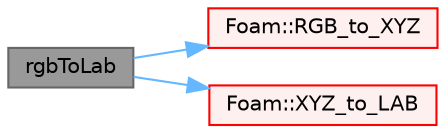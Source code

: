 digraph "rgbToLab"
{
 // LATEX_PDF_SIZE
  bgcolor="transparent";
  edge [fontname=Helvetica,fontsize=10,labelfontname=Helvetica,labelfontsize=10];
  node [fontname=Helvetica,fontsize=10,shape=box,height=0.2,width=0.4];
  rankdir="LR";
  Node1 [id="Node000001",label="rgbToLab",height=0.2,width=0.4,color="gray40", fillcolor="grey60", style="filled", fontcolor="black",tooltip=" "];
  Node1 -> Node2 [id="edge1_Node000001_Node000002",color="steelblue1",style="solid",tooltip=" "];
  Node2 [id="Node000002",label="Foam::RGB_to_XYZ",height=0.2,width=0.4,color="red", fillcolor="#FFF0F0", style="filled",URL="$namespaceFoam.html#a258cb0e5ef9d289726d7e13b628afea8",tooltip=" "];
  Node1 -> Node5 [id="edge2_Node000001_Node000005",color="steelblue1",style="solid",tooltip=" "];
  Node5 [id="Node000005",label="Foam::XYZ_to_LAB",height=0.2,width=0.4,color="red", fillcolor="#FFF0F0", style="filled",URL="$namespaceFoam.html#a0141764b85aa486e29bfd249a955e6d1",tooltip=" "];
}
